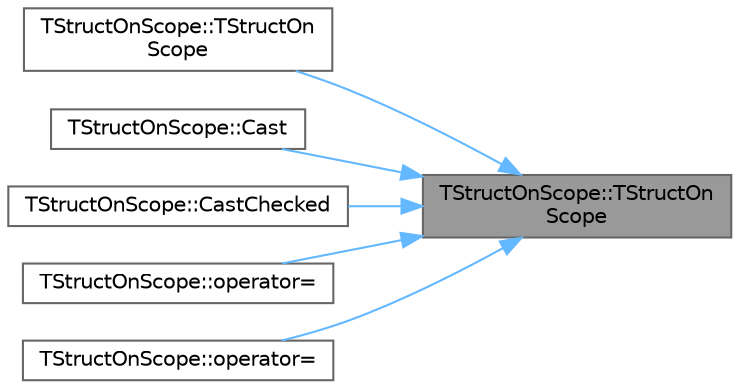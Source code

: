 digraph "TStructOnScope::TStructOnScope"
{
 // INTERACTIVE_SVG=YES
 // LATEX_PDF_SIZE
  bgcolor="transparent";
  edge [fontname=Helvetica,fontsize=10,labelfontname=Helvetica,labelfontsize=10];
  node [fontname=Helvetica,fontsize=10,shape=box,height=0.2,width=0.4];
  rankdir="RL";
  Node1 [id="Node000001",label="TStructOnScope::TStructOn\lScope",height=0.2,width=0.4,color="gray40", fillcolor="grey60", style="filled", fontcolor="black",tooltip=" "];
  Node1 -> Node2 [id="edge1_Node000001_Node000002",dir="back",color="steelblue1",style="solid",tooltip=" "];
  Node2 [id="Node000002",label="TStructOnScope::TStructOn\lScope",height=0.2,width=0.4,color="grey40", fillcolor="white", style="filled",URL="$d1/d04/classTStructOnScope.html#ab7c544691326c7055e569799141ad04c",tooltip=" "];
  Node1 -> Node3 [id="edge2_Node000001_Node000003",dir="back",color="steelblue1",style="solid",tooltip=" "];
  Node3 [id="Node000003",label="TStructOnScope::Cast",height=0.2,width=0.4,color="grey40", fillcolor="white", style="filled",URL="$d1/d04/classTStructOnScope.html#ae733edaf6265623576d1d07c6dfc92e0",tooltip=" "];
  Node1 -> Node4 [id="edge3_Node000001_Node000004",dir="back",color="steelblue1",style="solid",tooltip=" "];
  Node4 [id="Node000004",label="TStructOnScope::CastChecked",height=0.2,width=0.4,color="grey40", fillcolor="white", style="filled",URL="$d1/d04/classTStructOnScope.html#ae9ebf38d141765d399991d4c0356f42d",tooltip=" "];
  Node1 -> Node5 [id="edge4_Node000001_Node000005",dir="back",color="steelblue1",style="solid",tooltip=" "];
  Node5 [id="Node000005",label="TStructOnScope::operator=",height=0.2,width=0.4,color="grey40", fillcolor="white", style="filled",URL="$d1/d04/classTStructOnScope.html#ab5586ba0528fd822c3175a1b6a95aa79",tooltip=" "];
  Node1 -> Node6 [id="edge5_Node000001_Node000006",dir="back",color="steelblue1",style="solid",tooltip=" "];
  Node6 [id="Node000006",label="TStructOnScope::operator=",height=0.2,width=0.4,color="grey40", fillcolor="white", style="filled",URL="$d1/d04/classTStructOnScope.html#a3a69225dfd0cf85732204c8cb8553e6e",tooltip=" "];
}
